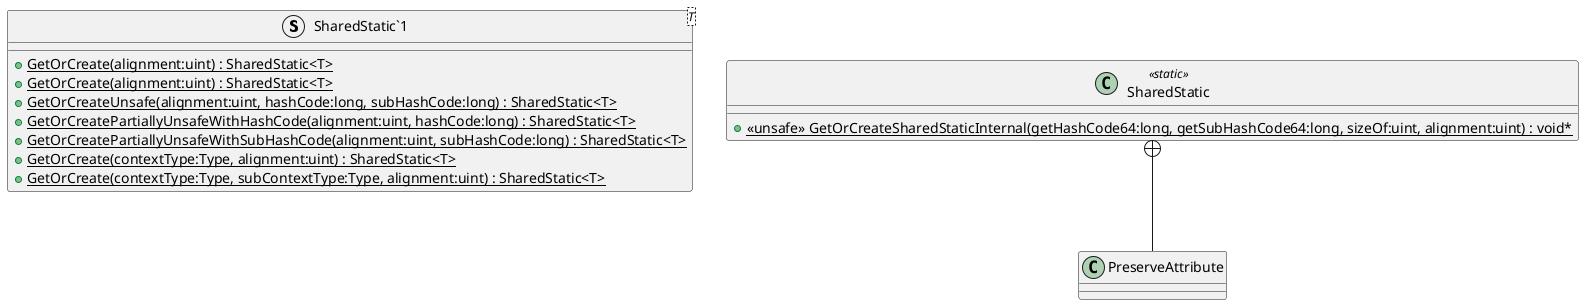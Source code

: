 @startuml
struct "SharedStatic`1"<T> {
    + {static} GetOrCreate(alignment:uint) : SharedStatic<T>
    + {static} GetOrCreate(alignment:uint) : SharedStatic<T>
    + {static} GetOrCreateUnsafe(alignment:uint, hashCode:long, subHashCode:long) : SharedStatic<T>
    + {static} GetOrCreatePartiallyUnsafeWithHashCode(alignment:uint, hashCode:long) : SharedStatic<T>
    + {static} GetOrCreatePartiallyUnsafeWithSubHashCode(alignment:uint, subHashCode:long) : SharedStatic<T>
    + {static} GetOrCreate(contextType:Type, alignment:uint) : SharedStatic<T>
    + {static} GetOrCreate(contextType:Type, subContextType:Type, alignment:uint) : SharedStatic<T>
}
class SharedStatic <<static>> {
    + {static} <<unsafe>> GetOrCreateSharedStaticInternal(getHashCode64:long, getSubHashCode64:long, sizeOf:uint, alignment:uint) : void*
}
class PreserveAttribute {
}
SharedStatic +-- PreserveAttribute
@enduml

